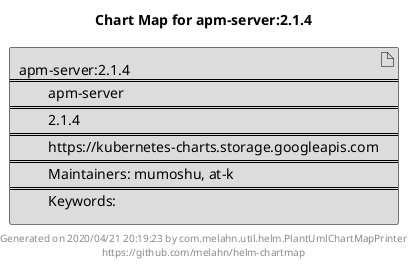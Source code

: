 @startuml
skinparam linetype ortho
skinparam backgroundColor white
skinparam usecaseBorderColor black
skinparam usecaseArrowColor LightSlateGray
skinparam artifactBorderColor black
skinparam artifactArrowColor LightSlateGray

title Chart Map for apm-server:2.1.4

'There is one referenced Helm Chart
artifact "apm-server:2.1.4\n====\n\tapm-server\n====\n\t2.1.4\n====\n\thttps://kubernetes-charts.storage.googleapis.com\n====\n\tMaintainers: mumoshu, at-k\n====\n\tKeywords: " as apm_server_2_1_4 #Gainsboro

'There are 0 referenced Docker Images

'Chart Dependencies

center footer Generated on 2020/04/21 20:19:23 by com.melahn.util.helm.PlantUmlChartMapPrinter\nhttps://github.com/melahn/helm-chartmap
@enduml
